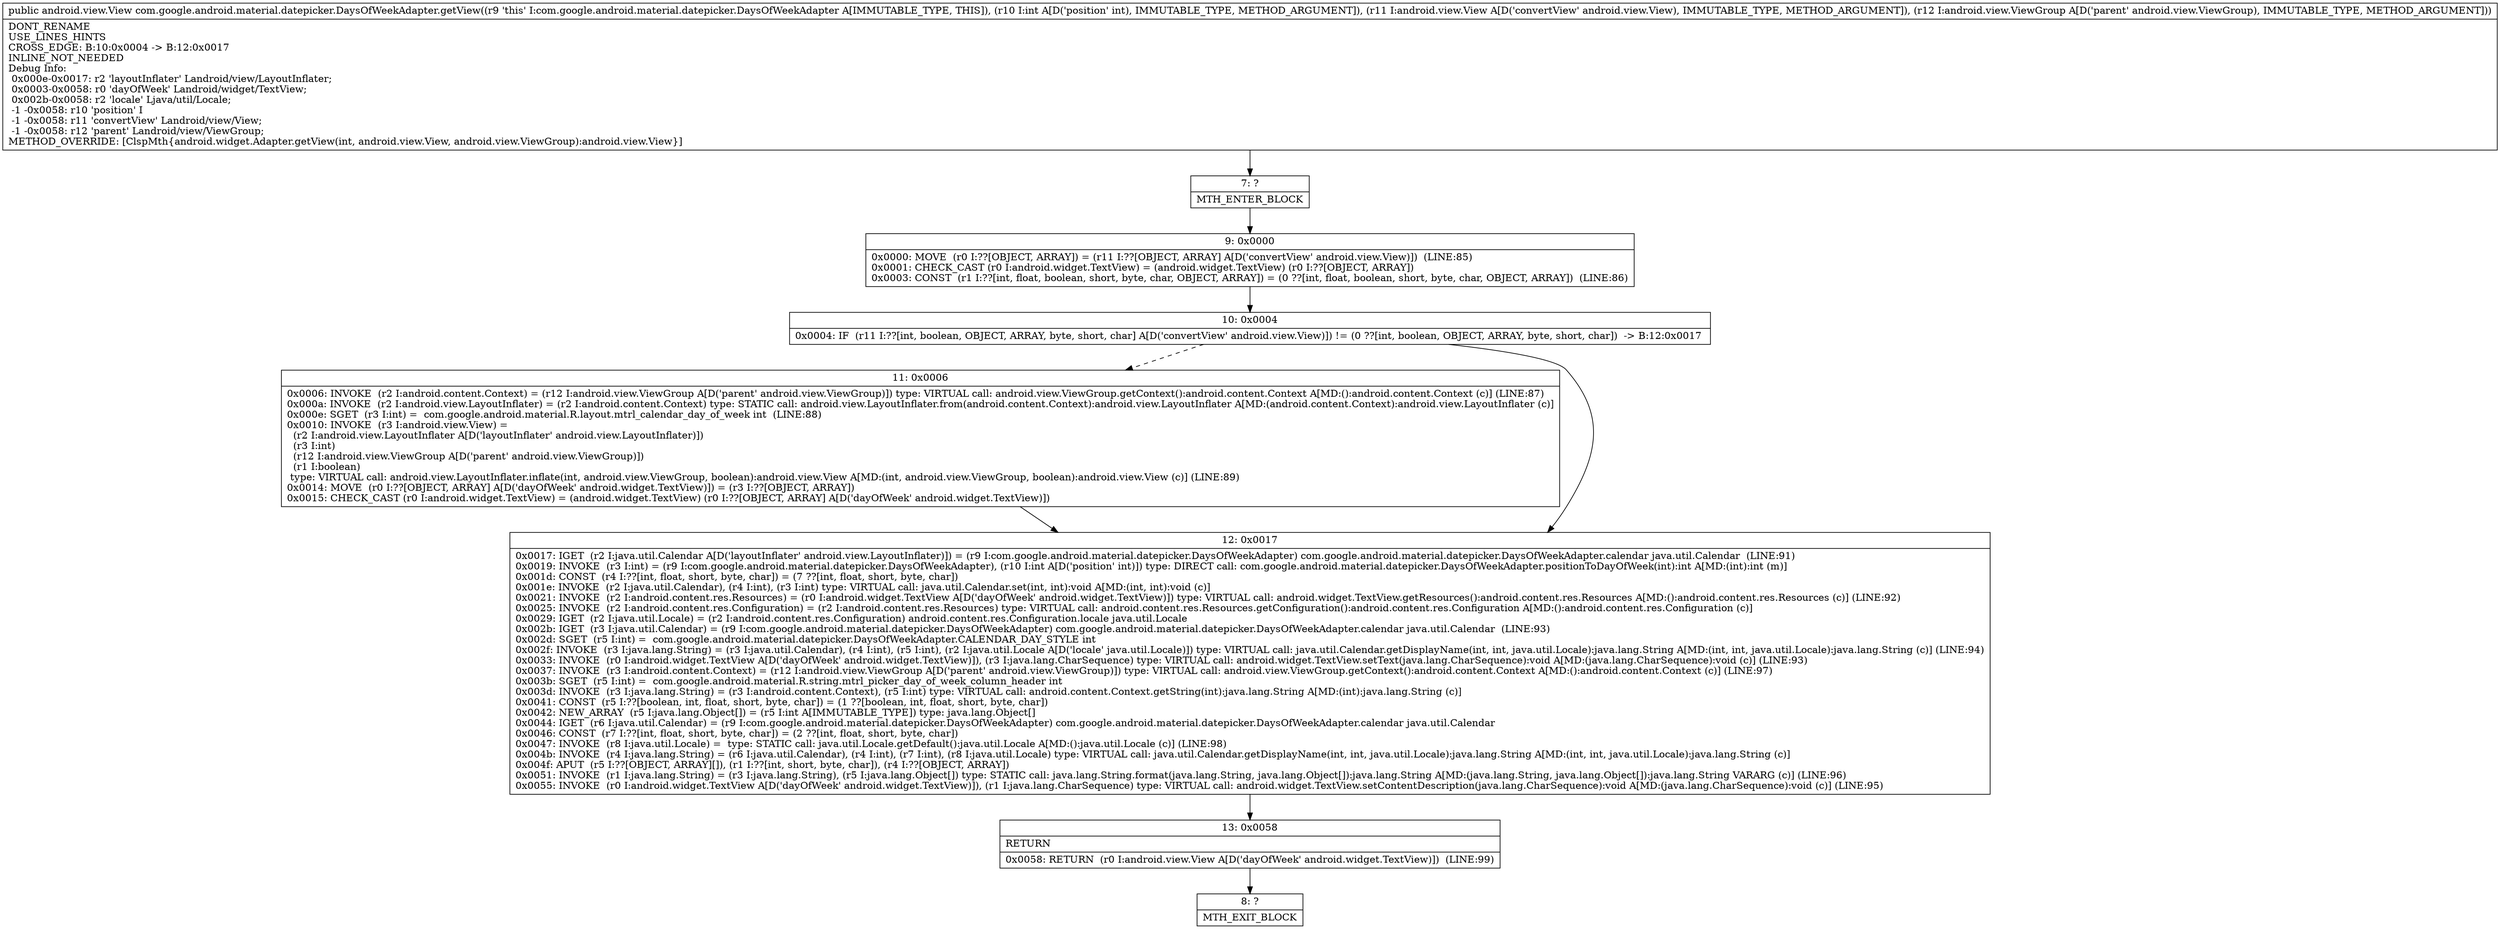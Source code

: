 digraph "CFG forcom.google.android.material.datepicker.DaysOfWeekAdapter.getView(ILandroid\/view\/View;Landroid\/view\/ViewGroup;)Landroid\/view\/View;" {
Node_7 [shape=record,label="{7\:\ ?|MTH_ENTER_BLOCK\l}"];
Node_9 [shape=record,label="{9\:\ 0x0000|0x0000: MOVE  (r0 I:??[OBJECT, ARRAY]) = (r11 I:??[OBJECT, ARRAY] A[D('convertView' android.view.View)])  (LINE:85)\l0x0001: CHECK_CAST (r0 I:android.widget.TextView) = (android.widget.TextView) (r0 I:??[OBJECT, ARRAY]) \l0x0003: CONST  (r1 I:??[int, float, boolean, short, byte, char, OBJECT, ARRAY]) = (0 ??[int, float, boolean, short, byte, char, OBJECT, ARRAY])  (LINE:86)\l}"];
Node_10 [shape=record,label="{10\:\ 0x0004|0x0004: IF  (r11 I:??[int, boolean, OBJECT, ARRAY, byte, short, char] A[D('convertView' android.view.View)]) != (0 ??[int, boolean, OBJECT, ARRAY, byte, short, char])  \-\> B:12:0x0017 \l}"];
Node_11 [shape=record,label="{11\:\ 0x0006|0x0006: INVOKE  (r2 I:android.content.Context) = (r12 I:android.view.ViewGroup A[D('parent' android.view.ViewGroup)]) type: VIRTUAL call: android.view.ViewGroup.getContext():android.content.Context A[MD:():android.content.Context (c)] (LINE:87)\l0x000a: INVOKE  (r2 I:android.view.LayoutInflater) = (r2 I:android.content.Context) type: STATIC call: android.view.LayoutInflater.from(android.content.Context):android.view.LayoutInflater A[MD:(android.content.Context):android.view.LayoutInflater (c)]\l0x000e: SGET  (r3 I:int) =  com.google.android.material.R.layout.mtrl_calendar_day_of_week int  (LINE:88)\l0x0010: INVOKE  (r3 I:android.view.View) = \l  (r2 I:android.view.LayoutInflater A[D('layoutInflater' android.view.LayoutInflater)])\l  (r3 I:int)\l  (r12 I:android.view.ViewGroup A[D('parent' android.view.ViewGroup)])\l  (r1 I:boolean)\l type: VIRTUAL call: android.view.LayoutInflater.inflate(int, android.view.ViewGroup, boolean):android.view.View A[MD:(int, android.view.ViewGroup, boolean):android.view.View (c)] (LINE:89)\l0x0014: MOVE  (r0 I:??[OBJECT, ARRAY] A[D('dayOfWeek' android.widget.TextView)]) = (r3 I:??[OBJECT, ARRAY]) \l0x0015: CHECK_CAST (r0 I:android.widget.TextView) = (android.widget.TextView) (r0 I:??[OBJECT, ARRAY] A[D('dayOfWeek' android.widget.TextView)]) \l}"];
Node_12 [shape=record,label="{12\:\ 0x0017|0x0017: IGET  (r2 I:java.util.Calendar A[D('layoutInflater' android.view.LayoutInflater)]) = (r9 I:com.google.android.material.datepicker.DaysOfWeekAdapter) com.google.android.material.datepicker.DaysOfWeekAdapter.calendar java.util.Calendar  (LINE:91)\l0x0019: INVOKE  (r3 I:int) = (r9 I:com.google.android.material.datepicker.DaysOfWeekAdapter), (r10 I:int A[D('position' int)]) type: DIRECT call: com.google.android.material.datepicker.DaysOfWeekAdapter.positionToDayOfWeek(int):int A[MD:(int):int (m)]\l0x001d: CONST  (r4 I:??[int, float, short, byte, char]) = (7 ??[int, float, short, byte, char]) \l0x001e: INVOKE  (r2 I:java.util.Calendar), (r4 I:int), (r3 I:int) type: VIRTUAL call: java.util.Calendar.set(int, int):void A[MD:(int, int):void (c)]\l0x0021: INVOKE  (r2 I:android.content.res.Resources) = (r0 I:android.widget.TextView A[D('dayOfWeek' android.widget.TextView)]) type: VIRTUAL call: android.widget.TextView.getResources():android.content.res.Resources A[MD:():android.content.res.Resources (c)] (LINE:92)\l0x0025: INVOKE  (r2 I:android.content.res.Configuration) = (r2 I:android.content.res.Resources) type: VIRTUAL call: android.content.res.Resources.getConfiguration():android.content.res.Configuration A[MD:():android.content.res.Configuration (c)]\l0x0029: IGET  (r2 I:java.util.Locale) = (r2 I:android.content.res.Configuration) android.content.res.Configuration.locale java.util.Locale \l0x002b: IGET  (r3 I:java.util.Calendar) = (r9 I:com.google.android.material.datepicker.DaysOfWeekAdapter) com.google.android.material.datepicker.DaysOfWeekAdapter.calendar java.util.Calendar  (LINE:93)\l0x002d: SGET  (r5 I:int) =  com.google.android.material.datepicker.DaysOfWeekAdapter.CALENDAR_DAY_STYLE int \l0x002f: INVOKE  (r3 I:java.lang.String) = (r3 I:java.util.Calendar), (r4 I:int), (r5 I:int), (r2 I:java.util.Locale A[D('locale' java.util.Locale)]) type: VIRTUAL call: java.util.Calendar.getDisplayName(int, int, java.util.Locale):java.lang.String A[MD:(int, int, java.util.Locale):java.lang.String (c)] (LINE:94)\l0x0033: INVOKE  (r0 I:android.widget.TextView A[D('dayOfWeek' android.widget.TextView)]), (r3 I:java.lang.CharSequence) type: VIRTUAL call: android.widget.TextView.setText(java.lang.CharSequence):void A[MD:(java.lang.CharSequence):void (c)] (LINE:93)\l0x0037: INVOKE  (r3 I:android.content.Context) = (r12 I:android.view.ViewGroup A[D('parent' android.view.ViewGroup)]) type: VIRTUAL call: android.view.ViewGroup.getContext():android.content.Context A[MD:():android.content.Context (c)] (LINE:97)\l0x003b: SGET  (r5 I:int) =  com.google.android.material.R.string.mtrl_picker_day_of_week_column_header int \l0x003d: INVOKE  (r3 I:java.lang.String) = (r3 I:android.content.Context), (r5 I:int) type: VIRTUAL call: android.content.Context.getString(int):java.lang.String A[MD:(int):java.lang.String (c)]\l0x0041: CONST  (r5 I:??[boolean, int, float, short, byte, char]) = (1 ??[boolean, int, float, short, byte, char]) \l0x0042: NEW_ARRAY  (r5 I:java.lang.Object[]) = (r5 I:int A[IMMUTABLE_TYPE]) type: java.lang.Object[] \l0x0044: IGET  (r6 I:java.util.Calendar) = (r9 I:com.google.android.material.datepicker.DaysOfWeekAdapter) com.google.android.material.datepicker.DaysOfWeekAdapter.calendar java.util.Calendar \l0x0046: CONST  (r7 I:??[int, float, short, byte, char]) = (2 ??[int, float, short, byte, char]) \l0x0047: INVOKE  (r8 I:java.util.Locale) =  type: STATIC call: java.util.Locale.getDefault():java.util.Locale A[MD:():java.util.Locale (c)] (LINE:98)\l0x004b: INVOKE  (r4 I:java.lang.String) = (r6 I:java.util.Calendar), (r4 I:int), (r7 I:int), (r8 I:java.util.Locale) type: VIRTUAL call: java.util.Calendar.getDisplayName(int, int, java.util.Locale):java.lang.String A[MD:(int, int, java.util.Locale):java.lang.String (c)]\l0x004f: APUT  (r5 I:??[OBJECT, ARRAY][]), (r1 I:??[int, short, byte, char]), (r4 I:??[OBJECT, ARRAY]) \l0x0051: INVOKE  (r1 I:java.lang.String) = (r3 I:java.lang.String), (r5 I:java.lang.Object[]) type: STATIC call: java.lang.String.format(java.lang.String, java.lang.Object[]):java.lang.String A[MD:(java.lang.String, java.lang.Object[]):java.lang.String VARARG (c)] (LINE:96)\l0x0055: INVOKE  (r0 I:android.widget.TextView A[D('dayOfWeek' android.widget.TextView)]), (r1 I:java.lang.CharSequence) type: VIRTUAL call: android.widget.TextView.setContentDescription(java.lang.CharSequence):void A[MD:(java.lang.CharSequence):void (c)] (LINE:95)\l}"];
Node_13 [shape=record,label="{13\:\ 0x0058|RETURN\l|0x0058: RETURN  (r0 I:android.view.View A[D('dayOfWeek' android.widget.TextView)])  (LINE:99)\l}"];
Node_8 [shape=record,label="{8\:\ ?|MTH_EXIT_BLOCK\l}"];
MethodNode[shape=record,label="{public android.view.View com.google.android.material.datepicker.DaysOfWeekAdapter.getView((r9 'this' I:com.google.android.material.datepicker.DaysOfWeekAdapter A[IMMUTABLE_TYPE, THIS]), (r10 I:int A[D('position' int), IMMUTABLE_TYPE, METHOD_ARGUMENT]), (r11 I:android.view.View A[D('convertView' android.view.View), IMMUTABLE_TYPE, METHOD_ARGUMENT]), (r12 I:android.view.ViewGroup A[D('parent' android.view.ViewGroup), IMMUTABLE_TYPE, METHOD_ARGUMENT]))  | DONT_RENAME\lUSE_LINES_HINTS\lCROSS_EDGE: B:10:0x0004 \-\> B:12:0x0017\lINLINE_NOT_NEEDED\lDebug Info:\l  0x000e\-0x0017: r2 'layoutInflater' Landroid\/view\/LayoutInflater;\l  0x0003\-0x0058: r0 'dayOfWeek' Landroid\/widget\/TextView;\l  0x002b\-0x0058: r2 'locale' Ljava\/util\/Locale;\l  \-1 \-0x0058: r10 'position' I\l  \-1 \-0x0058: r11 'convertView' Landroid\/view\/View;\l  \-1 \-0x0058: r12 'parent' Landroid\/view\/ViewGroup;\lMETHOD_OVERRIDE: [ClspMth\{android.widget.Adapter.getView(int, android.view.View, android.view.ViewGroup):android.view.View\}]\l}"];
MethodNode -> Node_7;Node_7 -> Node_9;
Node_9 -> Node_10;
Node_10 -> Node_11[style=dashed];
Node_10 -> Node_12;
Node_11 -> Node_12;
Node_12 -> Node_13;
Node_13 -> Node_8;
}

